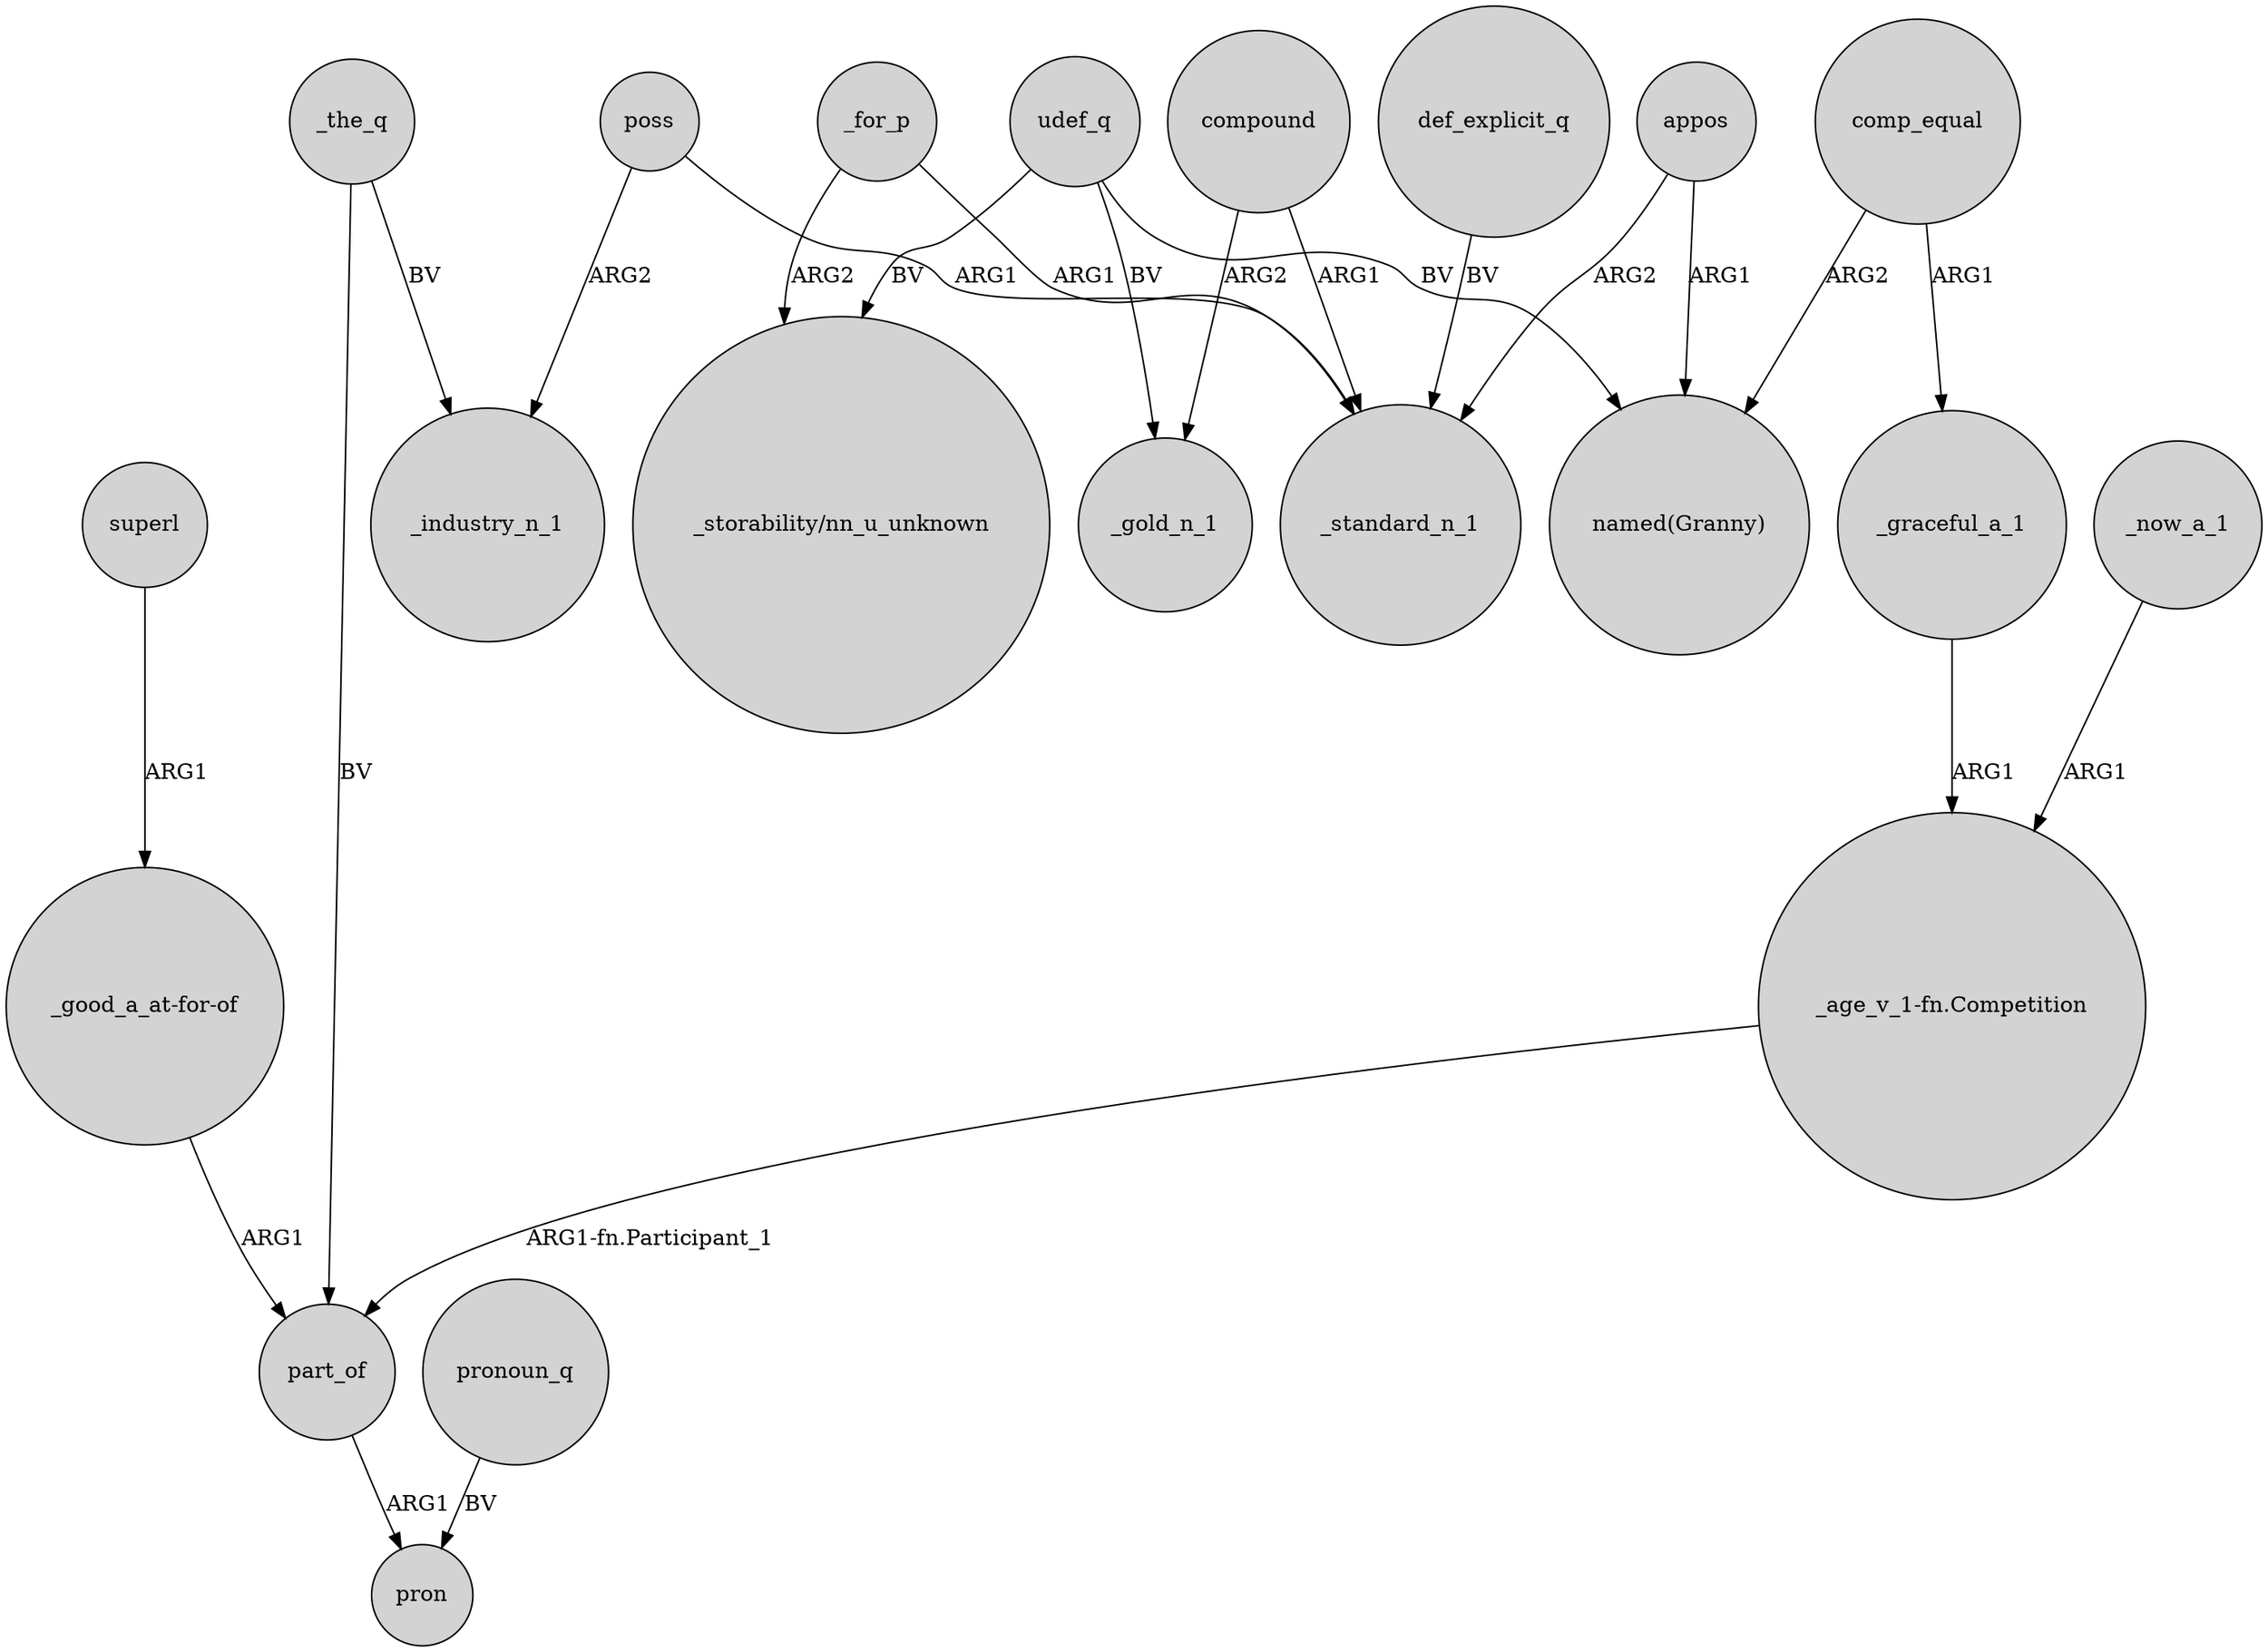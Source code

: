 digraph {
	node [shape=circle style=filled]
	superl -> "_good_a_at-for-of" [label=ARG1]
	_the_q -> part_of [label=BV]
	_for_p -> _standard_n_1 [label=ARG1]
	appos -> _standard_n_1 [label=ARG2]
	compound -> _gold_n_1 [label=ARG2]
	compound -> _standard_n_1 [label=ARG1]
	_graceful_a_1 -> "_age_v_1-fn.Competition" [label=ARG1]
	_now_a_1 -> "_age_v_1-fn.Competition" [label=ARG1]
	_for_p -> "_storability/nn_u_unknown" [label=ARG2]
	poss -> _industry_n_1 [label=ARG2]
	pronoun_q -> pron [label=BV]
	udef_q -> "named(Granny)" [label=BV]
	part_of -> pron [label=ARG1]
	"_good_a_at-for-of" -> part_of [label=ARG1]
	poss -> _standard_n_1 [label=ARG1]
	"_age_v_1-fn.Competition" -> part_of [label="ARG1-fn.Participant_1"]
	comp_equal -> _graceful_a_1 [label=ARG1]
	comp_equal -> "named(Granny)" [label=ARG2]
	udef_q -> _gold_n_1 [label=BV]
	udef_q -> "_storability/nn_u_unknown" [label=BV]
	_the_q -> _industry_n_1 [label=BV]
	def_explicit_q -> _standard_n_1 [label=BV]
	appos -> "named(Granny)" [label=ARG1]
}
